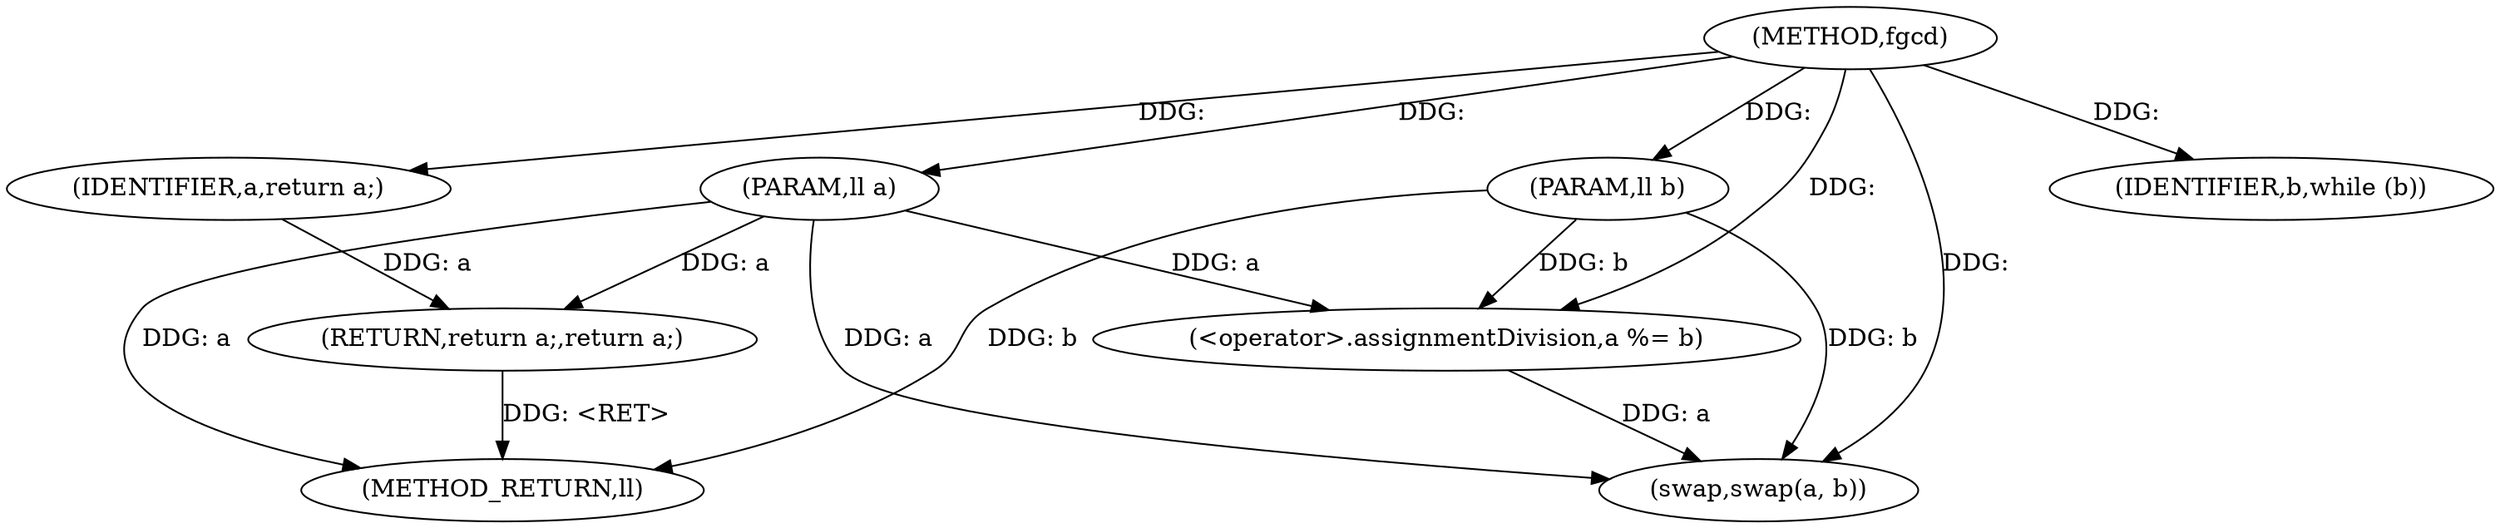 digraph "fgcd" {  
"1000147" [label = "(METHOD,fgcd)" ]
"1000162" [label = "(METHOD_RETURN,ll)" ]
"1000148" [label = "(PARAM,ll a)" ]
"1000149" [label = "(PARAM,ll b)" ]
"1000160" [label = "(RETURN,return a;,return a;)" ]
"1000152" [label = "(IDENTIFIER,b,while (b))" ]
"1000161" [label = "(IDENTIFIER,a,return a;)" ]
"1000154" [label = "(<operator>.assignmentDivision,a %= b)" ]
"1000157" [label = "(swap,swap(a, b))" ]
  "1000148" -> "1000162"  [ label = "DDG: a"] 
  "1000149" -> "1000162"  [ label = "DDG: b"] 
  "1000160" -> "1000162"  [ label = "DDG: <RET>"] 
  "1000147" -> "1000148"  [ label = "DDG: "] 
  "1000147" -> "1000149"  [ label = "DDG: "] 
  "1000161" -> "1000160"  [ label = "DDG: a"] 
  "1000148" -> "1000160"  [ label = "DDG: a"] 
  "1000147" -> "1000152"  [ label = "DDG: "] 
  "1000147" -> "1000161"  [ label = "DDG: "] 
  "1000149" -> "1000154"  [ label = "DDG: b"] 
  "1000147" -> "1000154"  [ label = "DDG: "] 
  "1000148" -> "1000154"  [ label = "DDG: a"] 
  "1000154" -> "1000157"  [ label = "DDG: a"] 
  "1000148" -> "1000157"  [ label = "DDG: a"] 
  "1000147" -> "1000157"  [ label = "DDG: "] 
  "1000149" -> "1000157"  [ label = "DDG: b"] 
}

